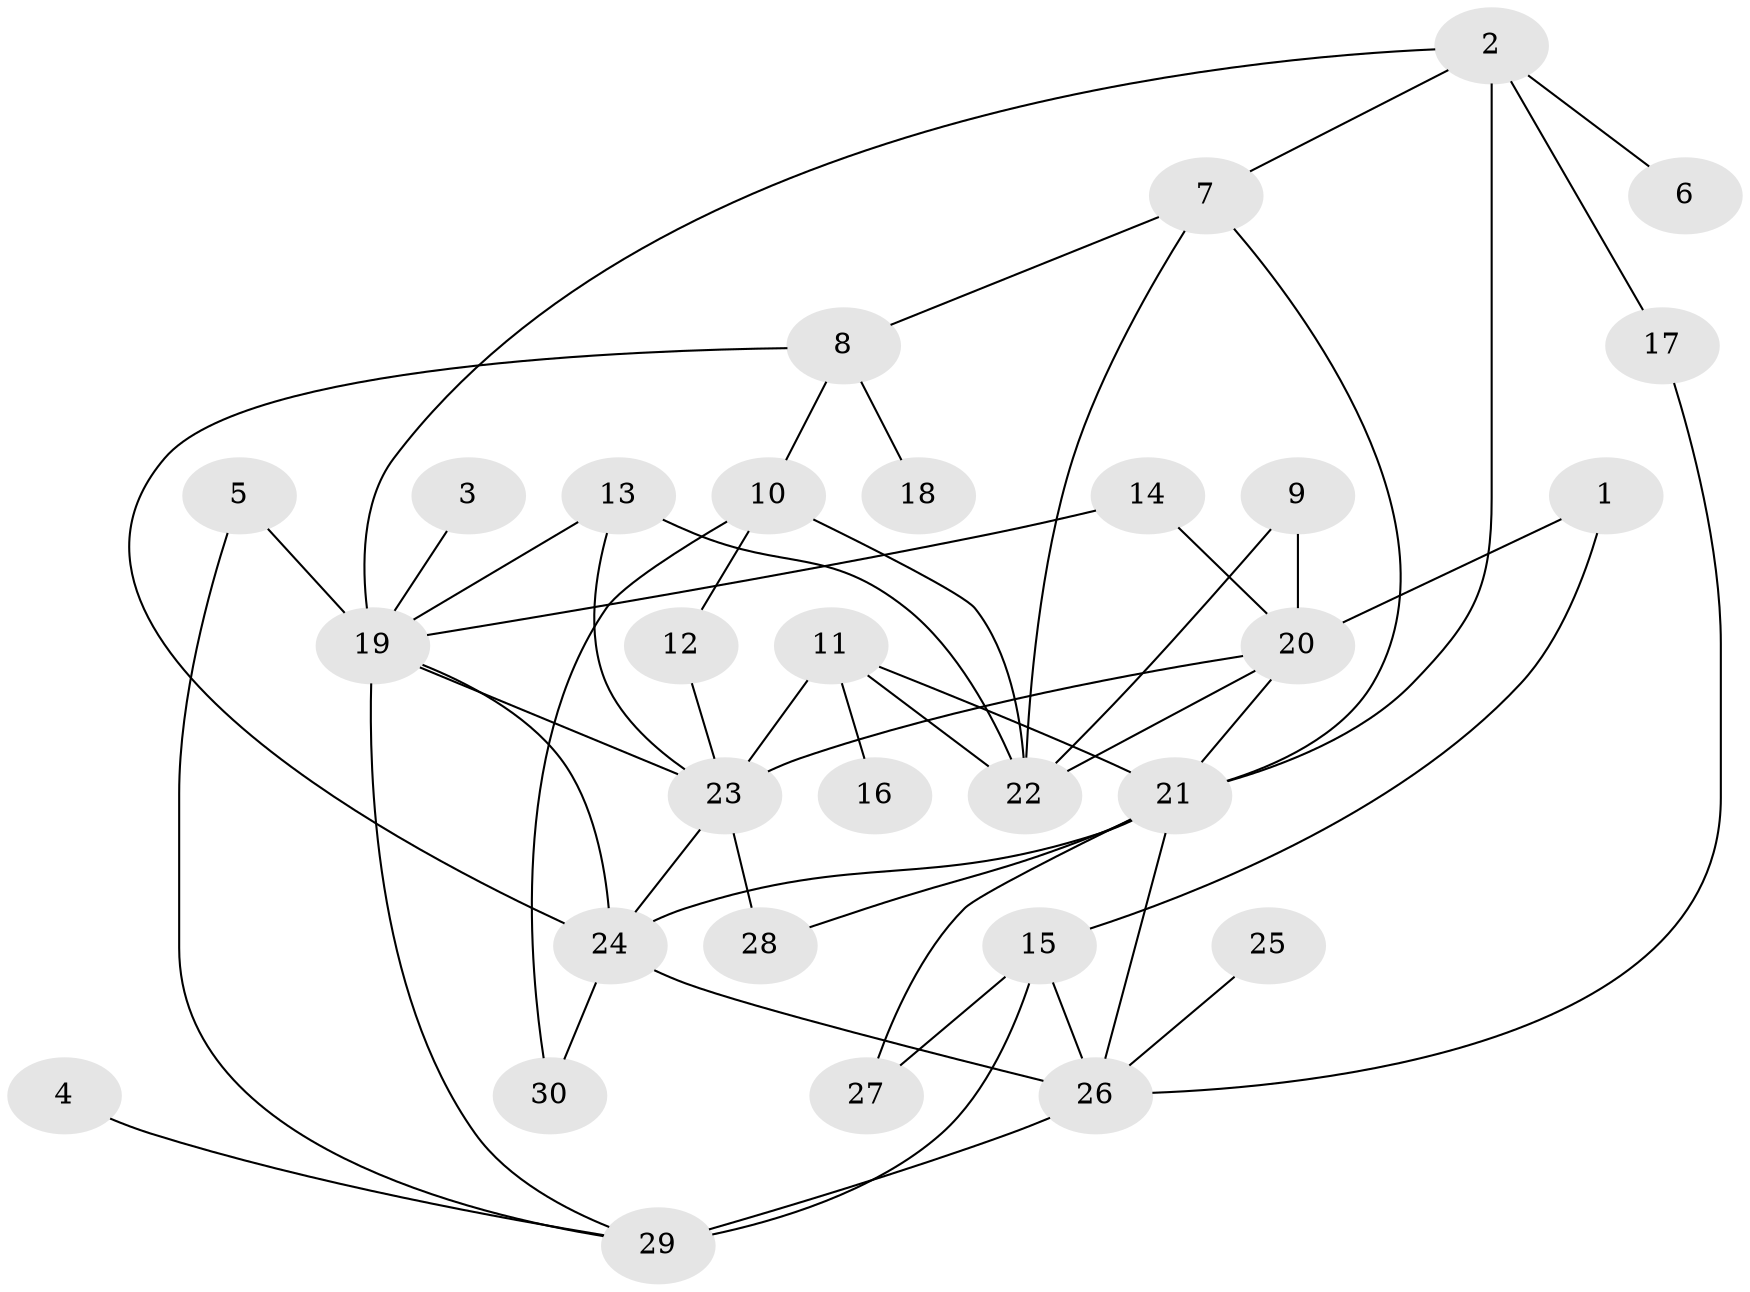 // original degree distribution, {7: 0.05, 2: 0.4, 6: 0.03333333333333333, 5: 0.08333333333333333, 3: 0.21666666666666667, 4: 0.1, 1: 0.11666666666666667}
// Generated by graph-tools (version 1.1) at 2025/49/03/09/25 03:49:26]
// undirected, 30 vertices, 52 edges
graph export_dot {
graph [start="1"]
  node [color=gray90,style=filled];
  1;
  2;
  3;
  4;
  5;
  6;
  7;
  8;
  9;
  10;
  11;
  12;
  13;
  14;
  15;
  16;
  17;
  18;
  19;
  20;
  21;
  22;
  23;
  24;
  25;
  26;
  27;
  28;
  29;
  30;
  1 -- 15 [weight=1.0];
  1 -- 20 [weight=1.0];
  2 -- 6 [weight=1.0];
  2 -- 7 [weight=1.0];
  2 -- 17 [weight=1.0];
  2 -- 19 [weight=1.0];
  2 -- 21 [weight=1.0];
  3 -- 19 [weight=1.0];
  4 -- 29 [weight=1.0];
  5 -- 19 [weight=1.0];
  5 -- 29 [weight=1.0];
  7 -- 8 [weight=1.0];
  7 -- 21 [weight=1.0];
  7 -- 22 [weight=1.0];
  8 -- 10 [weight=1.0];
  8 -- 18 [weight=1.0];
  8 -- 24 [weight=1.0];
  9 -- 20 [weight=1.0];
  9 -- 22 [weight=1.0];
  10 -- 12 [weight=1.0];
  10 -- 22 [weight=1.0];
  10 -- 30 [weight=1.0];
  11 -- 16 [weight=1.0];
  11 -- 21 [weight=1.0];
  11 -- 22 [weight=1.0];
  11 -- 23 [weight=1.0];
  12 -- 23 [weight=1.0];
  13 -- 19 [weight=1.0];
  13 -- 22 [weight=1.0];
  13 -- 23 [weight=1.0];
  14 -- 19 [weight=1.0];
  14 -- 20 [weight=1.0];
  15 -- 26 [weight=2.0];
  15 -- 27 [weight=1.0];
  15 -- 29 [weight=1.0];
  17 -- 26 [weight=1.0];
  19 -- 23 [weight=2.0];
  19 -- 24 [weight=1.0];
  19 -- 29 [weight=1.0];
  20 -- 21 [weight=2.0];
  20 -- 22 [weight=1.0];
  20 -- 23 [weight=1.0];
  21 -- 24 [weight=1.0];
  21 -- 26 [weight=1.0];
  21 -- 27 [weight=1.0];
  21 -- 28 [weight=1.0];
  23 -- 24 [weight=1.0];
  23 -- 28 [weight=2.0];
  24 -- 26 [weight=1.0];
  24 -- 30 [weight=1.0];
  25 -- 26 [weight=1.0];
  26 -- 29 [weight=2.0];
}
